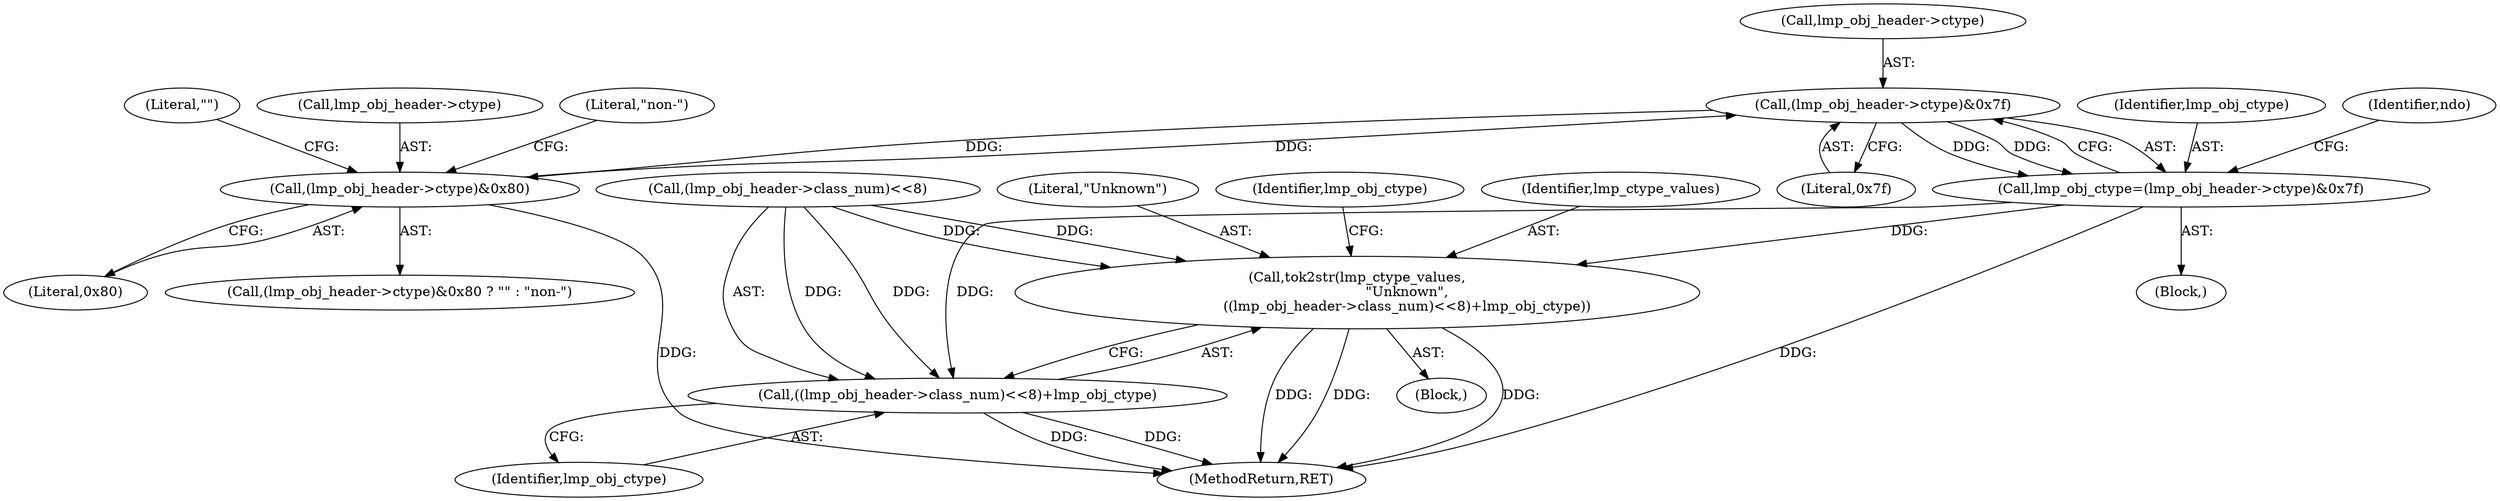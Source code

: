 digraph "0_tcpdump_d97e94223720684c6aa740ff219e0d19426c2220@pointer" {
"1000275" [label="(Call,(lmp_obj_header->ctype)&0x7f)"];
"1000311" [label="(Call,(lmp_obj_header->ctype)&0x80)"];
"1000275" [label="(Call,(lmp_obj_header->ctype)&0x7f)"];
"1000273" [label="(Call,lmp_obj_ctype=(lmp_obj_header->ctype)&0x7f)"];
"1000297" [label="(Call,tok2str(lmp_ctype_values,\n                       \"Unknown\",\n                       ((lmp_obj_header->class_num)<<8)+lmp_obj_ctype))"];
"1000300" [label="(Call,((lmp_obj_header->class_num)<<8)+lmp_obj_ctype)"];
"1000279" [label="(Literal,0x7f)"];
"1000316" [label="(Literal,\"\")"];
"1000315" [label="(Literal,0x80)"];
"1000311" [label="(Call,(lmp_obj_header->ctype)&0x80)"];
"1000273" [label="(Call,lmp_obj_ctype=(lmp_obj_header->ctype)&0x7f)"];
"1000297" [label="(Call,tok2str(lmp_ctype_values,\n                       \"Unknown\",\n                       ((lmp_obj_header->class_num)<<8)+lmp_obj_ctype))"];
"1000256" [label="(Block,)"];
"1000301" [label="(Call,(lmp_obj_header->class_num)<<8)"];
"1000308" [label="(Identifier,lmp_obj_ctype)"];
"1000298" [label="(Identifier,lmp_ctype_values)"];
"1000312" [label="(Call,lmp_obj_header->ctype)"];
"1001913" [label="(MethodReturn,RET)"];
"1000299" [label="(Literal,\"Unknown\")"];
"1000300" [label="(Call,((lmp_obj_header->class_num)<<8)+lmp_obj_ctype)"];
"1000282" [label="(Identifier,ndo)"];
"1000275" [label="(Call,(lmp_obj_header->ctype)&0x7f)"];
"1000306" [label="(Identifier,lmp_obj_ctype)"];
"1000274" [label="(Identifier,lmp_obj_ctype)"];
"1000276" [label="(Call,lmp_obj_header->ctype)"];
"1000317" [label="(Literal,\"non-\")"];
"1000310" [label="(Call,(lmp_obj_header->ctype)&0x80 ? \"\" : \"non-\")"];
"1000296" [label="(Block,)"];
"1000275" -> "1000273"  [label="AST: "];
"1000275" -> "1000279"  [label="CFG: "];
"1000276" -> "1000275"  [label="AST: "];
"1000279" -> "1000275"  [label="AST: "];
"1000273" -> "1000275"  [label="CFG: "];
"1000275" -> "1000273"  [label="DDG: "];
"1000275" -> "1000273"  [label="DDG: "];
"1000311" -> "1000275"  [label="DDG: "];
"1000275" -> "1000311"  [label="DDG: "];
"1000311" -> "1000310"  [label="AST: "];
"1000311" -> "1000315"  [label="CFG: "];
"1000312" -> "1000311"  [label="AST: "];
"1000315" -> "1000311"  [label="AST: "];
"1000316" -> "1000311"  [label="CFG: "];
"1000317" -> "1000311"  [label="CFG: "];
"1000311" -> "1001913"  [label="DDG: "];
"1000273" -> "1000256"  [label="AST: "];
"1000274" -> "1000273"  [label="AST: "];
"1000282" -> "1000273"  [label="CFG: "];
"1000273" -> "1001913"  [label="DDG: "];
"1000273" -> "1000297"  [label="DDG: "];
"1000273" -> "1000300"  [label="DDG: "];
"1000297" -> "1000296"  [label="AST: "];
"1000297" -> "1000300"  [label="CFG: "];
"1000298" -> "1000297"  [label="AST: "];
"1000299" -> "1000297"  [label="AST: "];
"1000300" -> "1000297"  [label="AST: "];
"1000308" -> "1000297"  [label="CFG: "];
"1000297" -> "1001913"  [label="DDG: "];
"1000297" -> "1001913"  [label="DDG: "];
"1000297" -> "1001913"  [label="DDG: "];
"1000301" -> "1000297"  [label="DDG: "];
"1000301" -> "1000297"  [label="DDG: "];
"1000300" -> "1000306"  [label="CFG: "];
"1000301" -> "1000300"  [label="AST: "];
"1000306" -> "1000300"  [label="AST: "];
"1000300" -> "1001913"  [label="DDG: "];
"1000300" -> "1001913"  [label="DDG: "];
"1000301" -> "1000300"  [label="DDG: "];
"1000301" -> "1000300"  [label="DDG: "];
}

